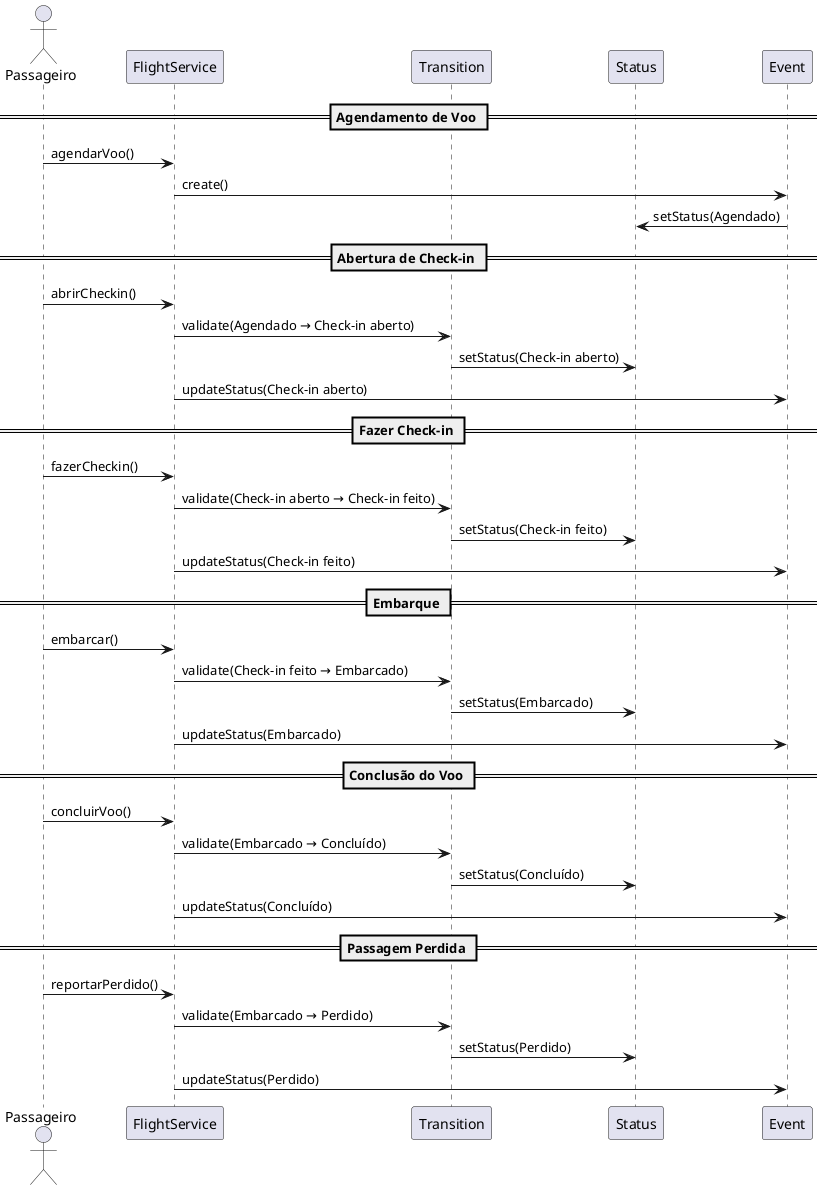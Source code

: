 @startuml
actor Passageiro
participant "FlightService" as FlightService
participant "Transition" as Transition
participant "Status" as Status
participant "Event" as Event

== Agendamento de Voo ==
Passageiro -> FlightService : agendarVoo()
FlightService -> Event : create()
Event -> Status : setStatus(Agendado)

== Abertura de Check-in ==
Passageiro -> FlightService : abrirCheckin()
FlightService -> Transition : validate(Agendado → Check-in aberto)
Transition -> Status : setStatus(Check-in aberto)
FlightService -> Event : updateStatus(Check-in aberto)

== Fazer Check-in ==
Passageiro -> FlightService : fazerCheckin()
FlightService -> Transition : validate(Check-in aberto → Check-in feito)
Transition -> Status : setStatus(Check-in feito)
FlightService -> Event : updateStatus(Check-in feito)

== Embarque ==
Passageiro -> FlightService : embarcar()
FlightService -> Transition : validate(Check-in feito → Embarcado)
Transition -> Status : setStatus(Embarcado)
FlightService -> Event : updateStatus(Embarcado)

== Conclusão do Voo ==
Passageiro -> FlightService : concluirVoo()
FlightService -> Transition : validate(Embarcado → Concluído)
Transition -> Status : setStatus(Concluído)
FlightService -> Event : updateStatus(Concluído)

== Passagem Perdida ==
Passageiro -> FlightService : reportarPerdido()
FlightService -> Transition : validate(Embarcado → Perdido)
Transition -> Status : setStatus(Perdido)
FlightService -> Event : updateStatus(Perdido)

@enduml
